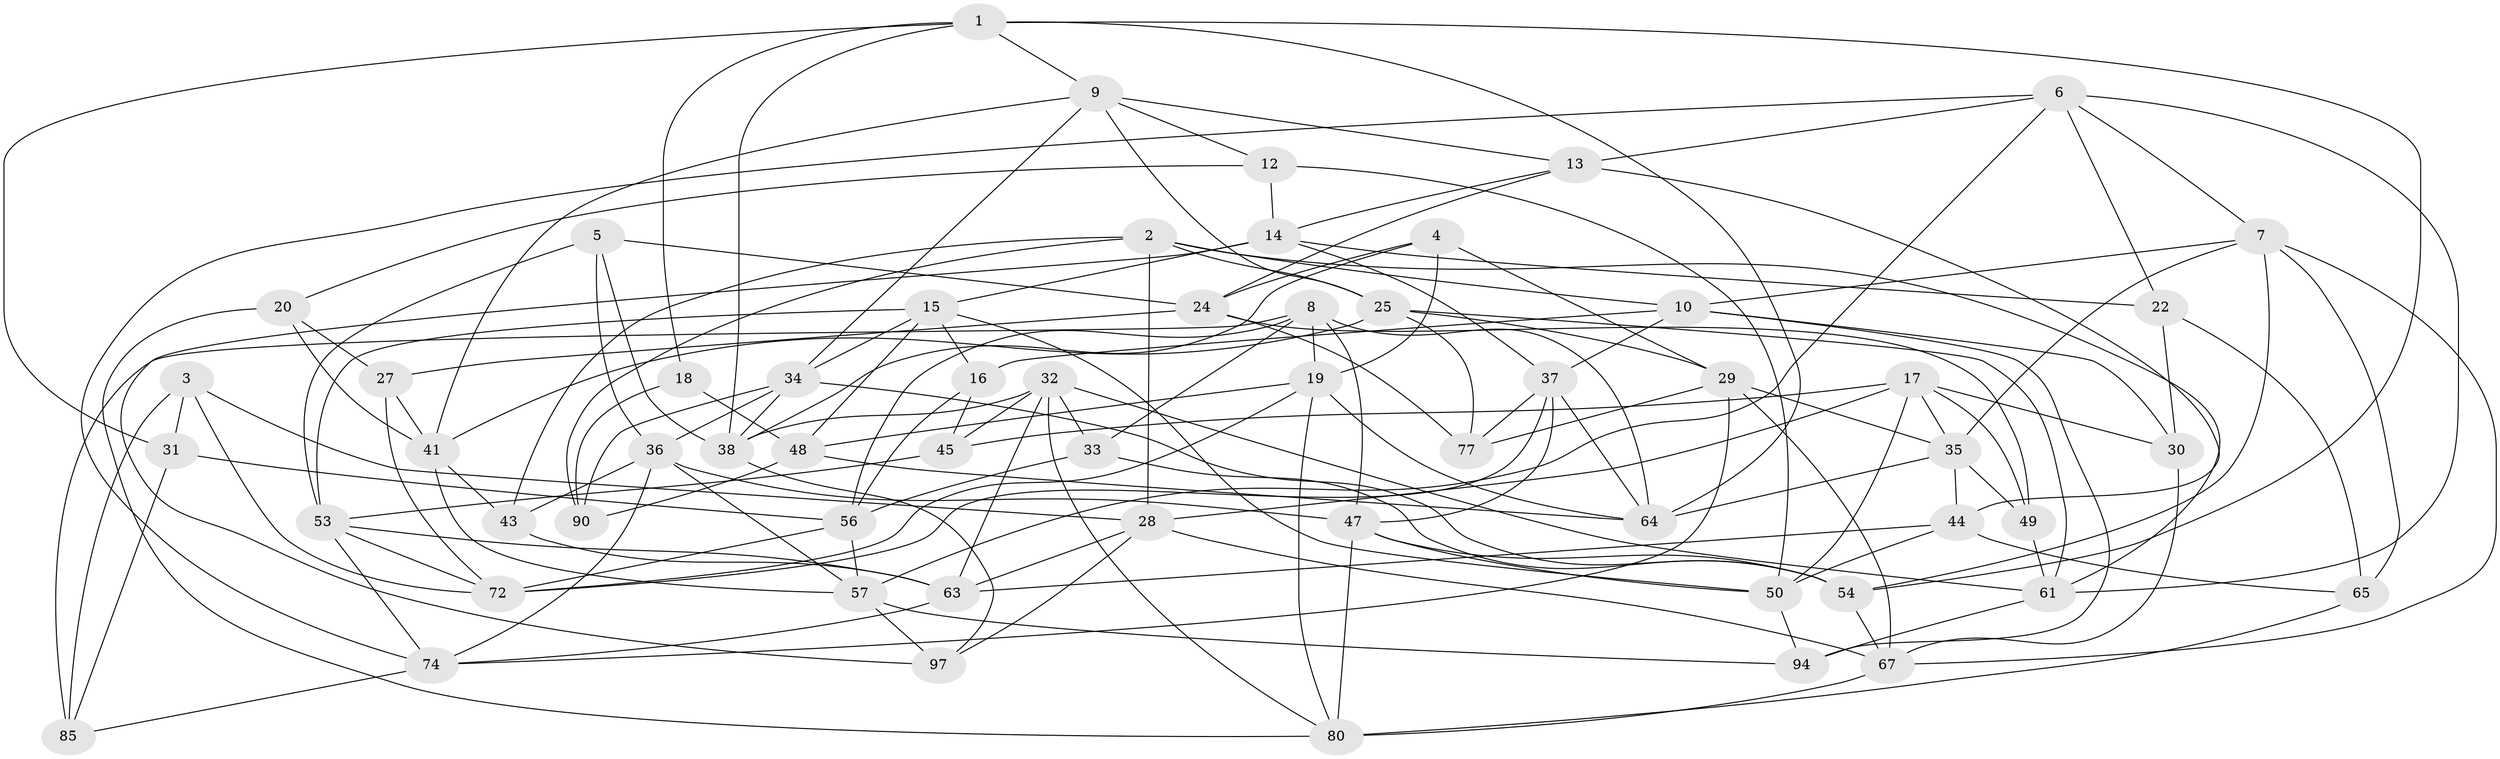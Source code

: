 // Generated by graph-tools (version 1.1) at 2025/52/02/27/25 19:52:28]
// undirected, 59 vertices, 154 edges
graph export_dot {
graph [start="1"]
  node [color=gray90,style=filled];
  1 [super="+75"];
  2 [super="+95"];
  3;
  4;
  5;
  6 [super="+68"];
  7 [super="+26"];
  8 [super="+42"];
  9 [super="+11"];
  10 [super="+55"];
  12;
  13 [super="+92"];
  14 [super="+21"];
  15 [super="+23"];
  16;
  17 [super="+51"];
  18;
  19 [super="+78"];
  20;
  22;
  24 [super="+66"];
  25 [super="+62"];
  27;
  28 [super="+79"];
  29 [super="+69"];
  30;
  31;
  32 [super="+52"];
  33;
  34 [super="+59"];
  35 [super="+83"];
  36 [super="+39"];
  37 [super="+40"];
  38 [super="+70"];
  41 [super="+84"];
  43;
  44 [super="+46"];
  45;
  47 [super="+82"];
  48 [super="+87"];
  49;
  50 [super="+91"];
  53 [super="+73"];
  54 [super="+60"];
  56 [super="+71"];
  57 [super="+58"];
  61 [super="+96"];
  63 [super="+76"];
  64 [super="+89"];
  65;
  67 [super="+88"];
  72 [super="+86"];
  74 [super="+93"];
  77;
  80 [super="+81"];
  85;
  90;
  94;
  97;
  1 -- 38;
  1 -- 18;
  1 -- 31;
  1 -- 64;
  1 -- 54;
  1 -- 9;
  2 -- 10;
  2 -- 25;
  2 -- 61;
  2 -- 43;
  2 -- 28;
  2 -- 90;
  3 -- 28;
  3 -- 31;
  3 -- 72;
  3 -- 85;
  4 -- 38;
  4 -- 24;
  4 -- 29;
  4 -- 19;
  5 -- 53;
  5 -- 24;
  5 -- 38;
  5 -- 36;
  6 -- 57;
  6 -- 13;
  6 -- 7;
  6 -- 61;
  6 -- 22;
  6 -- 74;
  7 -- 65;
  7 -- 10;
  7 -- 54;
  7 -- 67;
  7 -- 35;
  8 -- 85;
  8 -- 47;
  8 -- 33;
  8 -- 64;
  8 -- 19;
  8 -- 56;
  9 -- 25;
  9 -- 41;
  9 -- 12;
  9 -- 34;
  9 -- 13;
  10 -- 37;
  10 -- 16;
  10 -- 94;
  10 -- 30;
  12 -- 14;
  12 -- 20;
  12 -- 50;
  13 -- 44 [weight=2];
  13 -- 14;
  13 -- 24;
  14 -- 22;
  14 -- 15;
  14 -- 97;
  14 -- 37;
  15 -- 53;
  15 -- 50;
  15 -- 16;
  15 -- 48;
  15 -- 34;
  16 -- 45;
  16 -- 56;
  17 -- 45;
  17 -- 50;
  17 -- 49;
  17 -- 35;
  17 -- 30;
  17 -- 28;
  18 -- 48 [weight=2];
  18 -- 90;
  19 -- 48;
  19 -- 80;
  19 -- 64;
  19 -- 72;
  20 -- 27;
  20 -- 80;
  20 -- 41;
  22 -- 30;
  22 -- 65;
  24 -- 49;
  24 -- 77;
  24 -- 27;
  25 -- 77;
  25 -- 41;
  25 -- 61;
  25 -- 29;
  27 -- 41;
  27 -- 72;
  28 -- 67;
  28 -- 97;
  28 -- 63;
  29 -- 77;
  29 -- 67;
  29 -- 35;
  29 -- 74;
  30 -- 67;
  31 -- 56;
  31 -- 85;
  32 -- 61;
  32 -- 63;
  32 -- 33;
  32 -- 45;
  32 -- 38;
  32 -- 80;
  33 -- 56;
  33 -- 54;
  34 -- 90;
  34 -- 54;
  34 -- 38;
  34 -- 36;
  35 -- 44;
  35 -- 64;
  35 -- 49;
  36 -- 43;
  36 -- 57;
  36 -- 74;
  36 -- 47;
  37 -- 77;
  37 -- 72;
  37 -- 64;
  37 -- 47;
  38 -- 97;
  41 -- 43;
  41 -- 57;
  43 -- 63;
  44 -- 50;
  44 -- 65;
  44 -- 63;
  45 -- 53;
  47 -- 54;
  47 -- 80;
  47 -- 50;
  48 -- 64;
  48 -- 90;
  49 -- 61;
  50 -- 94;
  53 -- 72;
  53 -- 63;
  53 -- 74;
  54 -- 67;
  56 -- 57;
  56 -- 72;
  57 -- 94;
  57 -- 97;
  61 -- 94;
  63 -- 74;
  65 -- 80;
  67 -- 80;
  74 -- 85;
}
